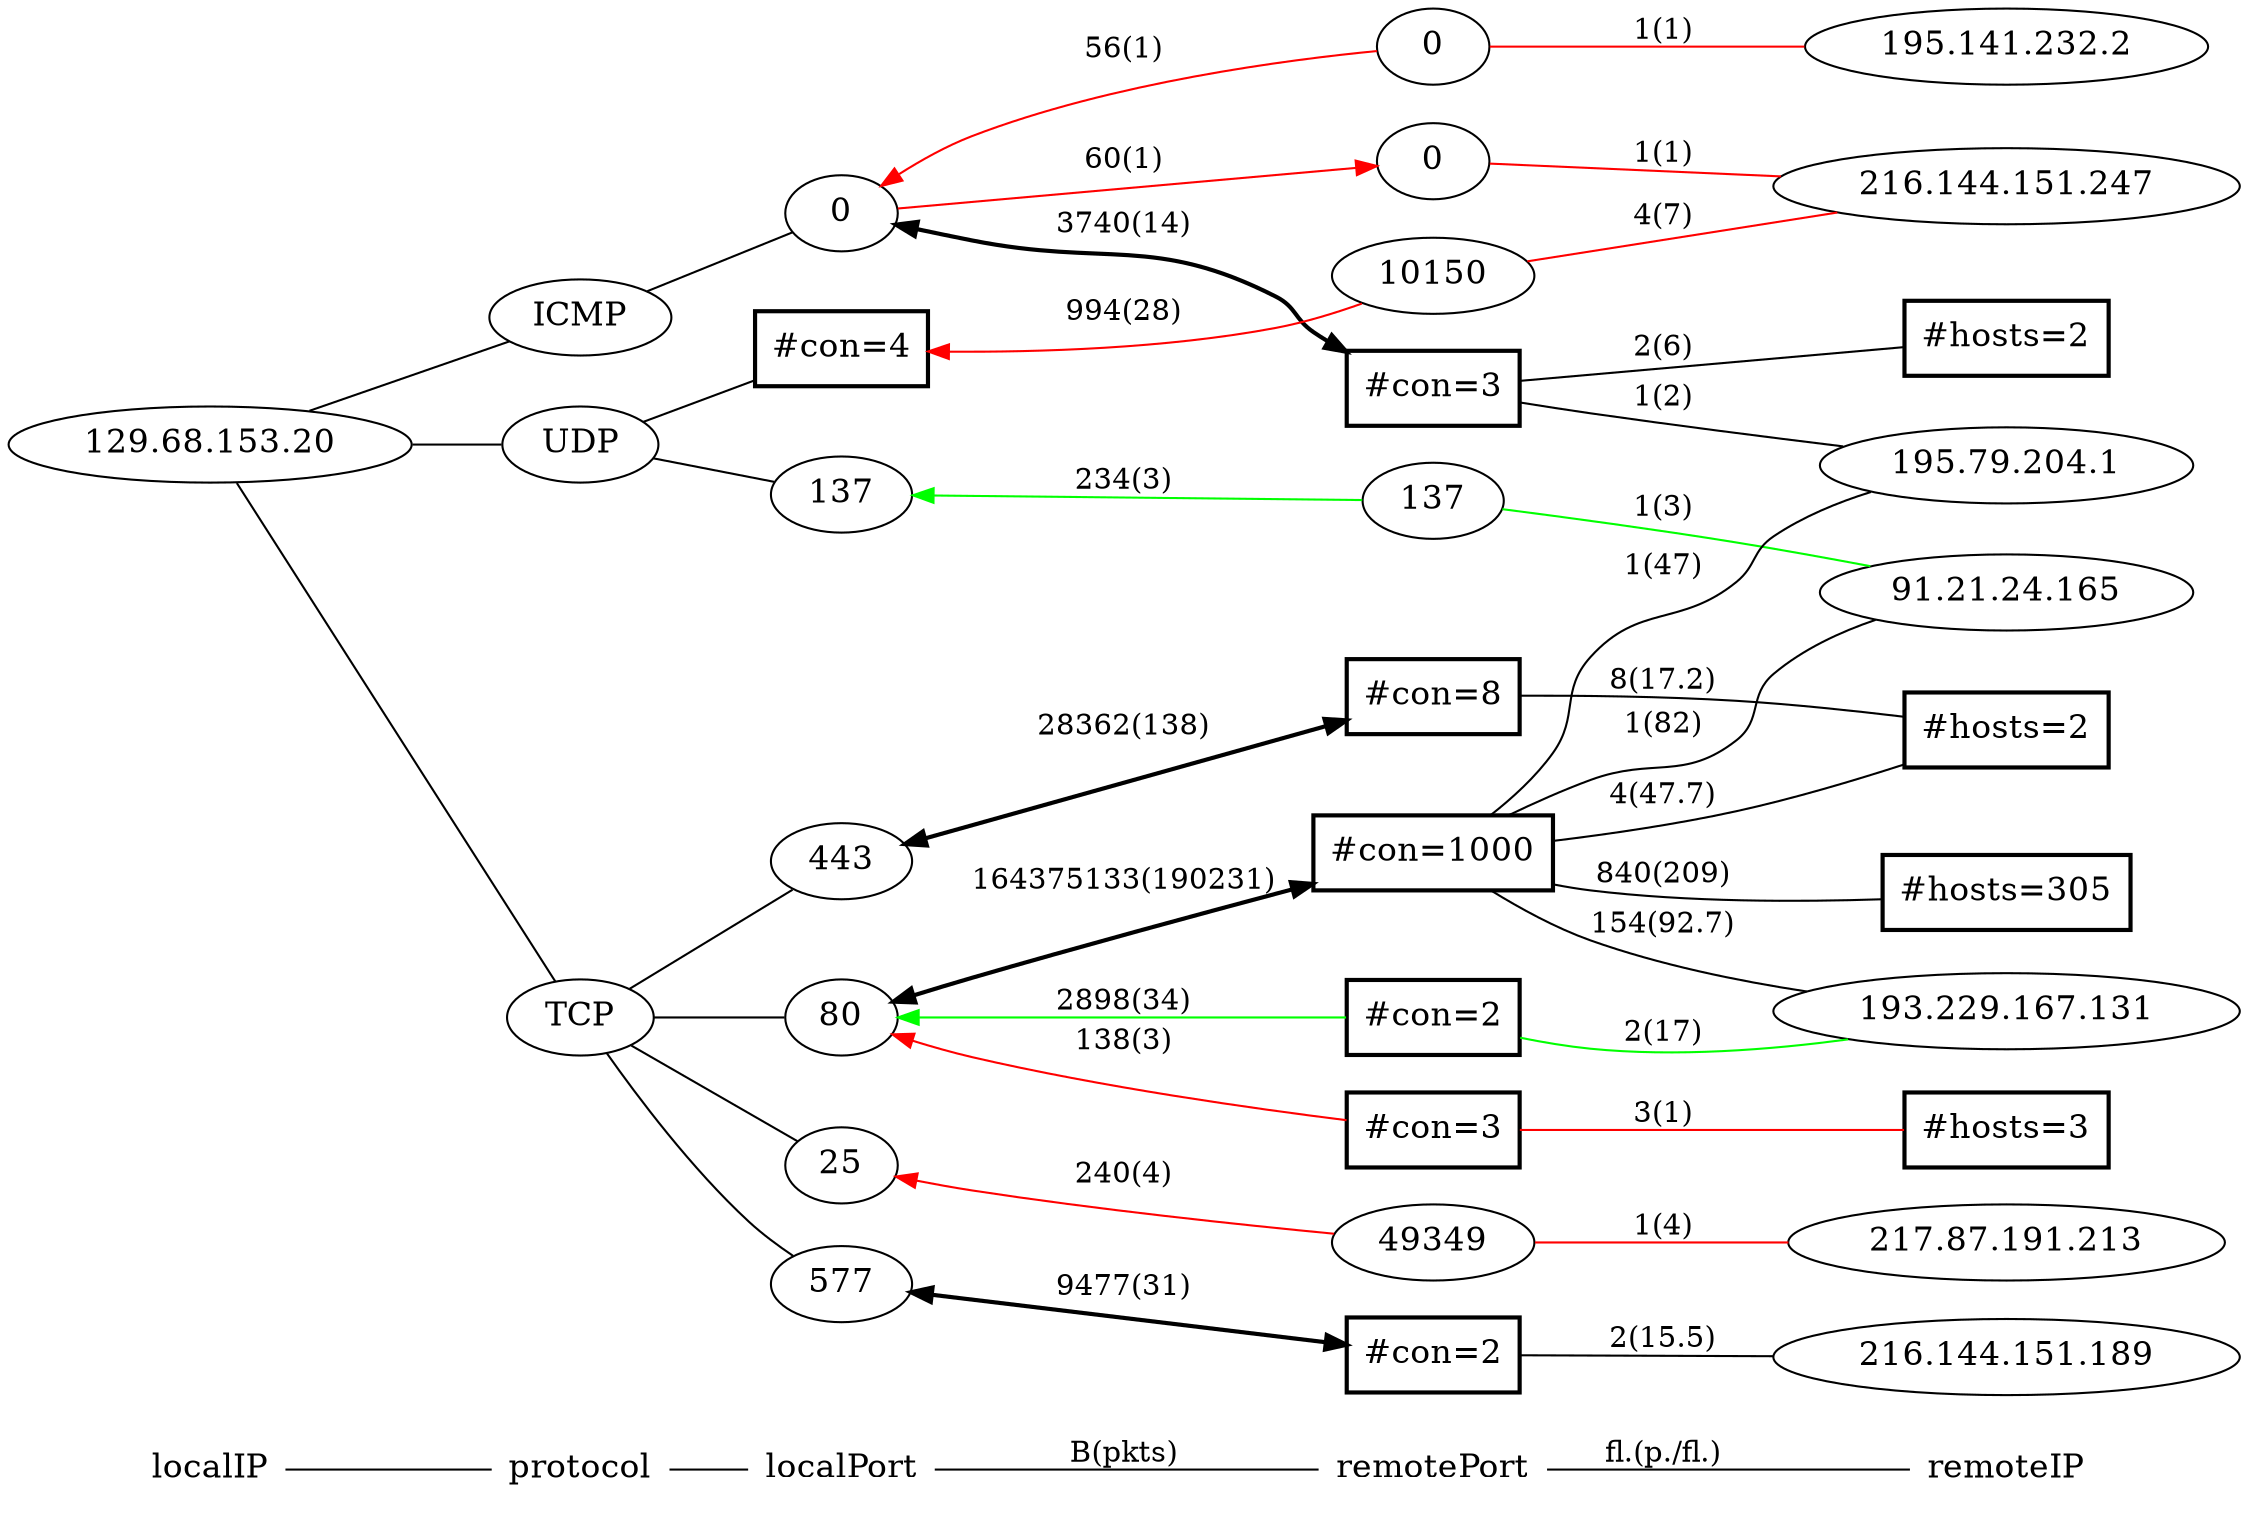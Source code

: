 graph G { /* Created by hpg2dot3() */
rankdir=LR;
node[shape=plaintext,fontsize=16];
"localIP"--"protocol"--"localPort""localPort"--"remotePort"[label="B(pkts)"]"remotePort"--"remoteIP"[label="fl.(p./fl.)"]
node[shape=ellipse];
subgraph 0{rank=same;"localIP";k1_2168756500;}
k1_2168756500[label="129.68.153.20"];
k1_2168756500--k2_17;
k1_2168756500--k2_1;
k1_2168756500--k2_6;
subgraph 1 {rank=same;"protocol";k2_6;k2_1;k2_17;}
k2_6[label="TCP"];
k2_1[label="ICMP"];
k2_17[label="UDP"];
k2_6--k3_268436033;
k2_6--k3_268435536;
k2_17--k3_137;
k2_6--k3_268435899;
k2_1--k3_536870912;
k2_6--k3_268435481;
k2_17--k3_7536644;
subgraph 2 {rank=same;"localPort";k3_268435481;k3_137;k3_536870912;k3_268435536;k3_268435899;k3_7536644;k3_268436033;}
k3_268435481[label="25"];
k3_137[label="137"];
k3_536870912[label="0"];
k3_268435536[label="80"];
k3_268435899[label="443"];
k3_7536644[label="#con=4", shape=box, style=bold];
k3_268436033[label="577"];
k3_268435481--k4_1342423237[dir=back, color=red][label="240(4)"];
k3_536870912--k4_1610743808[dir=forward, color=red][label="60(1)"];
k3_137--k4_2147483785[dir=back, color=green][label="234(3)"];
k3_536870912--k4_1610678272[dir=back, color=red][label="56(1)"];
k3_7536644--k4_1073883046[dir=back, color=red][label="994(28)"];
k3_268435536--k4_2316369922[dir=back, color=green][label="2898(34)"];
k3_536870912--k4_80084995[style=bold,dir=both][label="3740(14)"];
k3_268435536--k4_67306472[style=bold,dir=both][label="164375133(190231)"];
k3_268435536--k4_1117519875[dir=back, color=red][label="138(3)"];
k3_268435899--k4_69468168[style=bold,dir=both][label="28362(138)"];
k3_268436033--k4_75169794[style=bold,dir=both][label="9477(31)"];
subgraph 3 {rank=same;"remotePort";k4_2147483785;k4_1342423237;k4_67306472;k4_1610743808;k4_2316369922;k4_1073883046;k4_80084995;k4_75169794;k4_1610678272;k4_1117519875;k4_69468168;}
k4_2147483785[label="137"];
k4_1342423237[label="49349"];
k4_67306472[label="#con=1000", shape=box, style=bold];
k4_1610743808[label="0"];
k4_2316369922[label="#con=2", shape=box, style=bold];
k4_1073883046[label="10150"];
k4_80084995[label="#con=3", shape=box, style=bold];
k4_75169794[label="#con=2", shape=box, style=bold];
k4_1610678272[label="0"];
k4_1117519875[label="#con=3", shape=box, style=bold];
k4_69468168[label="#con=8", shape=box, style=bold];
k4_1342423237--k5_3646406613[color=red][label="1(4)"];
k4_75169794--k5_3633354685[label="2(15.5)"];
k4_1073883046--k5_3633354743[color=red][label="4(7)"];
k4_1610678272--k5_3280857090[color=red][label="1(1)"];
k4_1610743808--k5_3633354743[color=red][label="1(1)"];
k4_2147483785--k5_1528109221[color=green][label="1(3)"];
k4_80084995--k5_3276786689[label="1(2)"];
k4_67306472--k5_3253053315[label="154(92.7)"];
k4_67306472--k5_1528109221[label="1(82)"];
k4_67306472--k5_3276786689[label="1(47)"];
k4_2316369922--k5_3253053315[color=green][label="2(17)"];
k4_67306472--k5_196913[label="840(209)"];
k4_67306472--k5_4294770690[label="4(47.7)"];
k4_1117519875--k5_10223619[color=red][label="3(1)"];
k4_69468168--k5_4294770690[label="8(17.2)"];
k4_80084995--k5_12976130[label="2(6)"];
subgraph 4 {rank=same;"remoteIP";k5_1528109221;k5_4294770690;k5_1528109221;k5_3646406613;k5_196913;k5_10223619;k5_3253053315;k5_3633354743;k5_3280857090;k5_3633354685;k5_12976130;k5_3276786689;}
k5_1528109221[label="91.21.24.165"];
k5_4294770690[label="#hosts=2", shape=box, style=bold];
k5_1528109221[label="91.21.24.165"];
k5_3646406613[label="217.87.191.213"];
k5_196913[label="#hosts=305", shape=box, style=bold];
k5_10223619[label="#hosts=3", shape=box, style=bold];
k5_3253053315[label="193.229.167.131"];
k5_3633354743[label="216.144.151.247"];
k5_3280857090[label="195.141.232.2"];
k5_3633354685[label="216.144.151.189"];
k5_12976130[label="#hosts=2", shape=box, style=bold];
k5_3276786689[label="195.79.204.1"];
}
